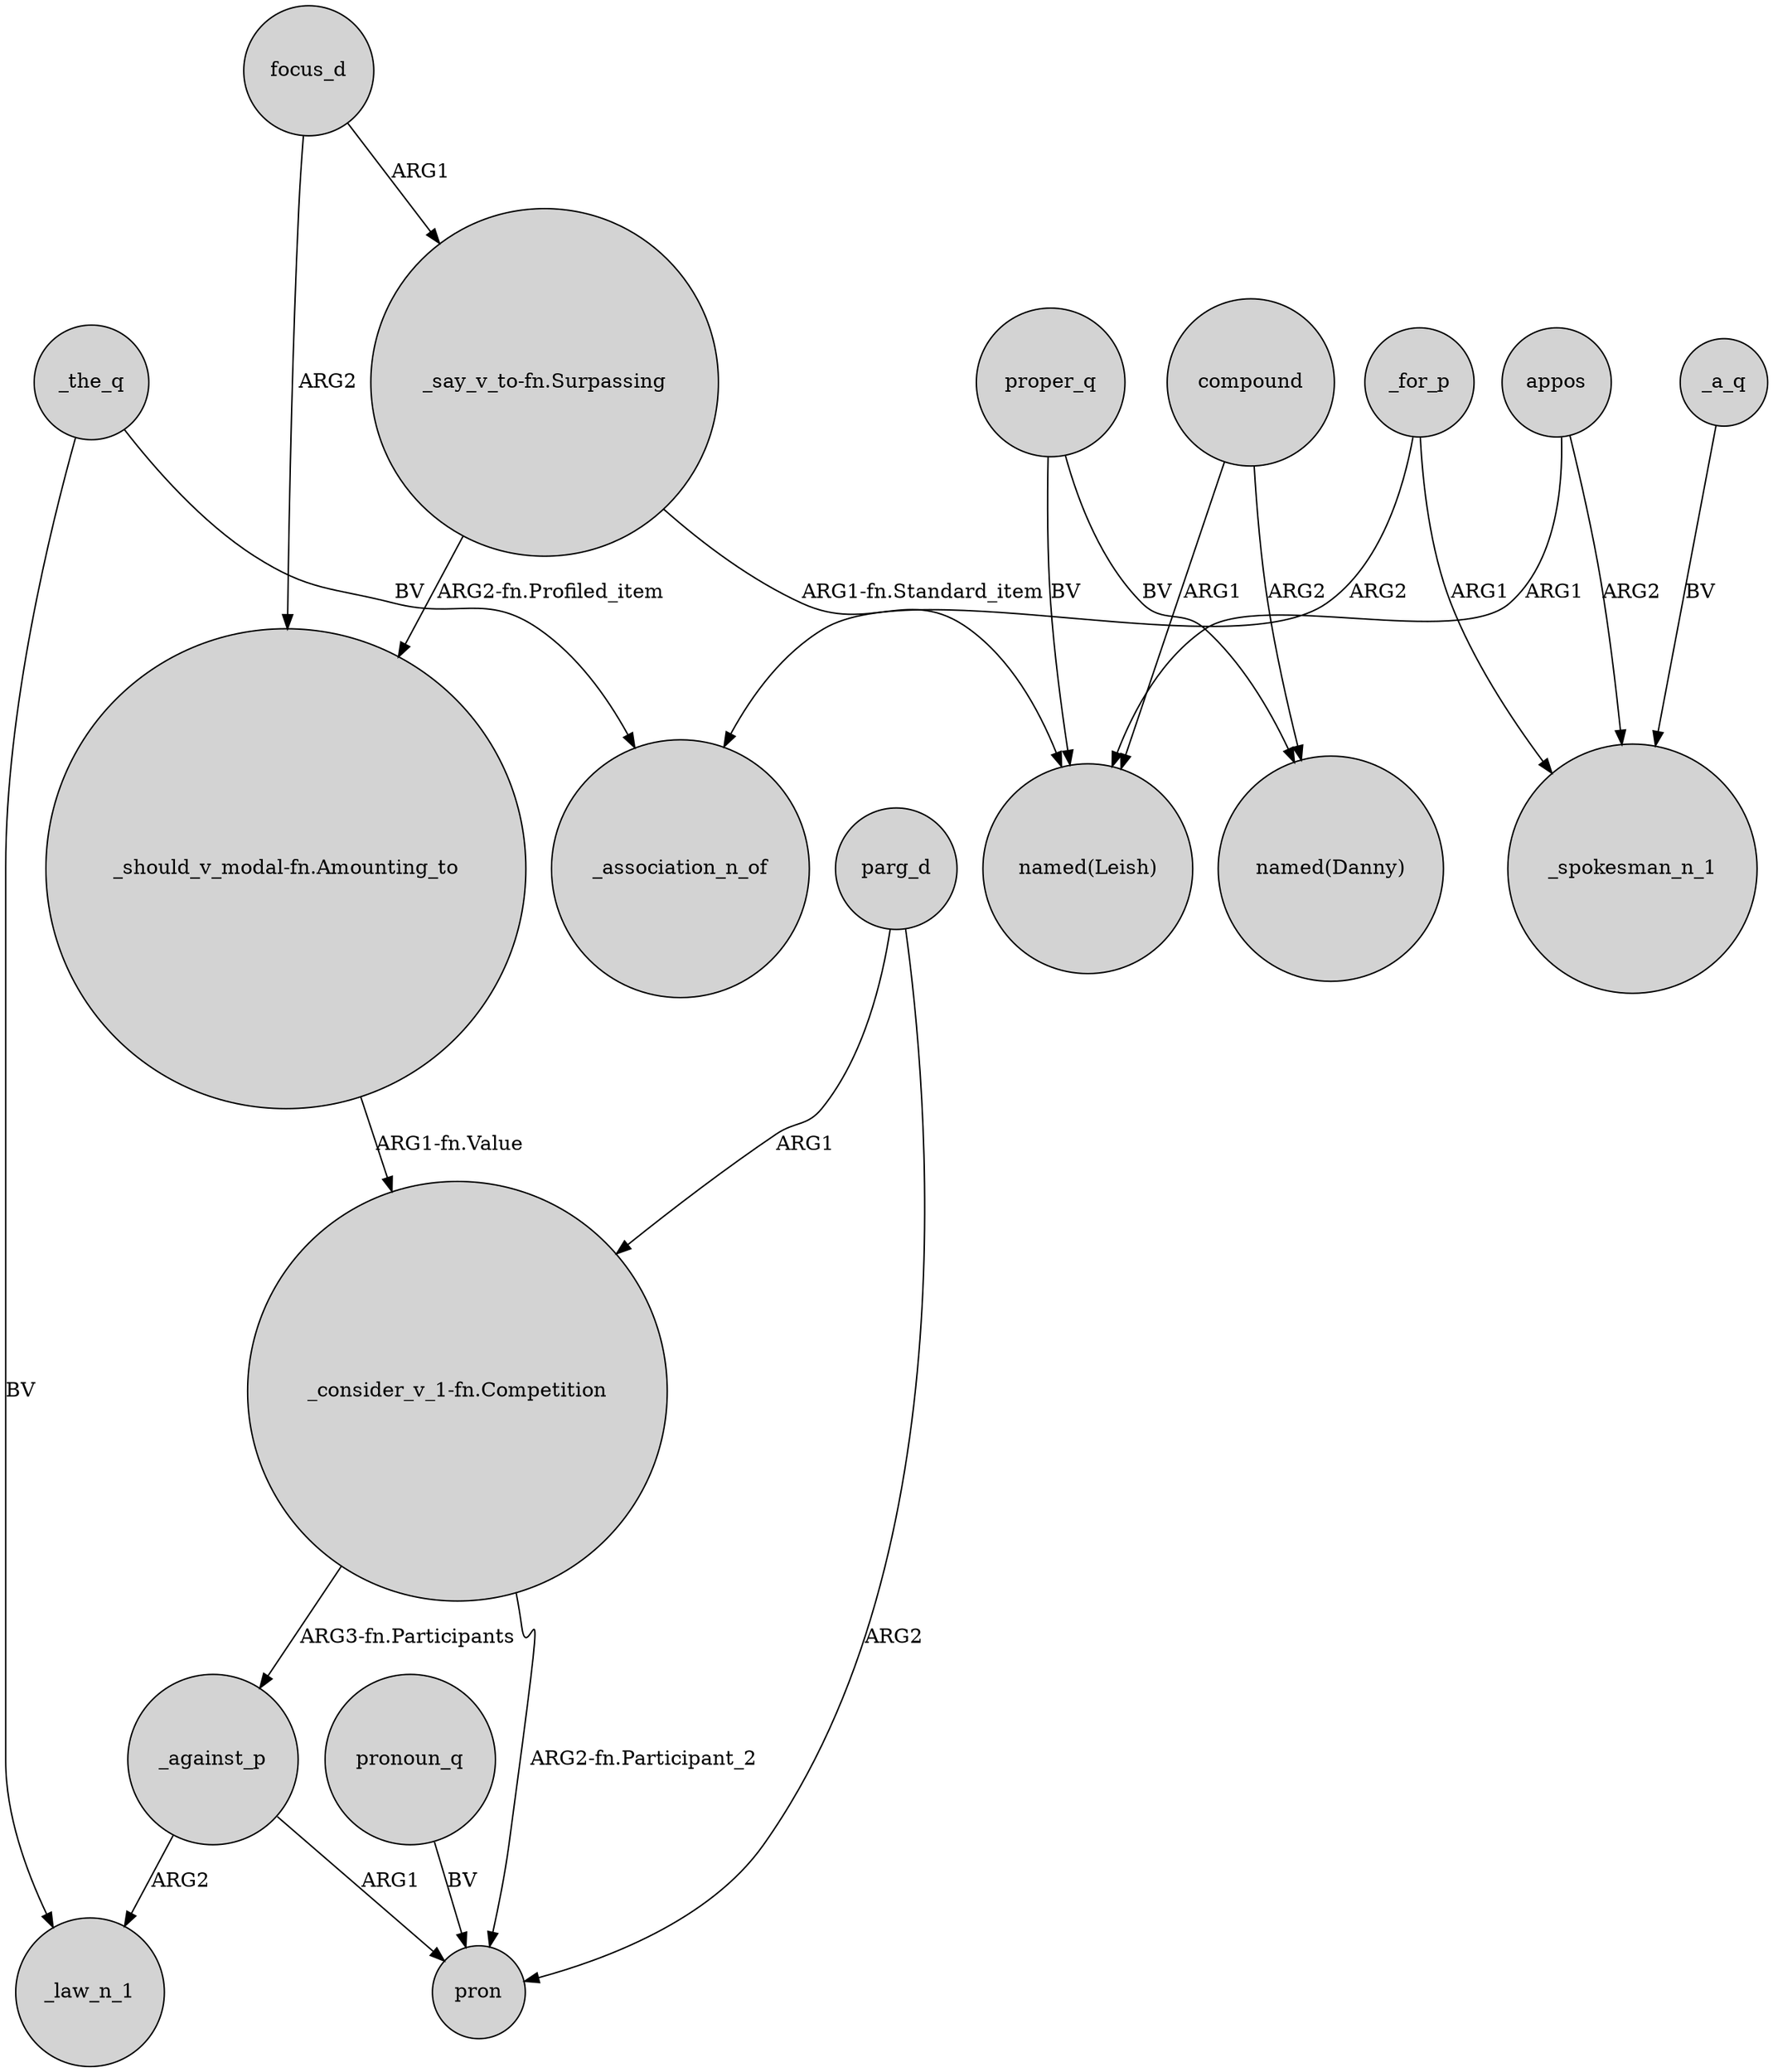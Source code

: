 digraph {
	node [shape=circle style=filled]
	_for_p -> _association_n_of [label=ARG2]
	"_say_v_to-fn.Surpassing" -> "_should_v_modal-fn.Amounting_to" [label="ARG2-fn.Profiled_item"]
	_the_q -> _association_n_of [label=BV]
	proper_q -> "named(Danny)" [label=BV]
	compound -> "named(Danny)" [label=ARG2]
	parg_d -> pron [label=ARG2]
	_against_p -> pron [label=ARG1]
	_for_p -> _spokesman_n_1 [label=ARG1]
	parg_d -> "_consider_v_1-fn.Competition" [label=ARG1]
	proper_q -> "named(Leish)" [label=BV]
	compound -> "named(Leish)" [label=ARG1]
	"_consider_v_1-fn.Competition" -> _against_p [label="ARG3-fn.Participants"]
	_the_q -> _law_n_1 [label=BV]
	pronoun_q -> pron [label=BV]
	appos -> "named(Leish)" [label=ARG1]
	focus_d -> "_should_v_modal-fn.Amounting_to" [label=ARG2]
	"_say_v_to-fn.Surpassing" -> "named(Leish)" [label="ARG1-fn.Standard_item"]
	appos -> _spokesman_n_1 [label=ARG2]
	focus_d -> "_say_v_to-fn.Surpassing" [label=ARG1]
	"_consider_v_1-fn.Competition" -> pron [label="ARG2-fn.Participant_2"]
	_against_p -> _law_n_1 [label=ARG2]
	_a_q -> _spokesman_n_1 [label=BV]
	"_should_v_modal-fn.Amounting_to" -> "_consider_v_1-fn.Competition" [label="ARG1-fn.Value"]
}
